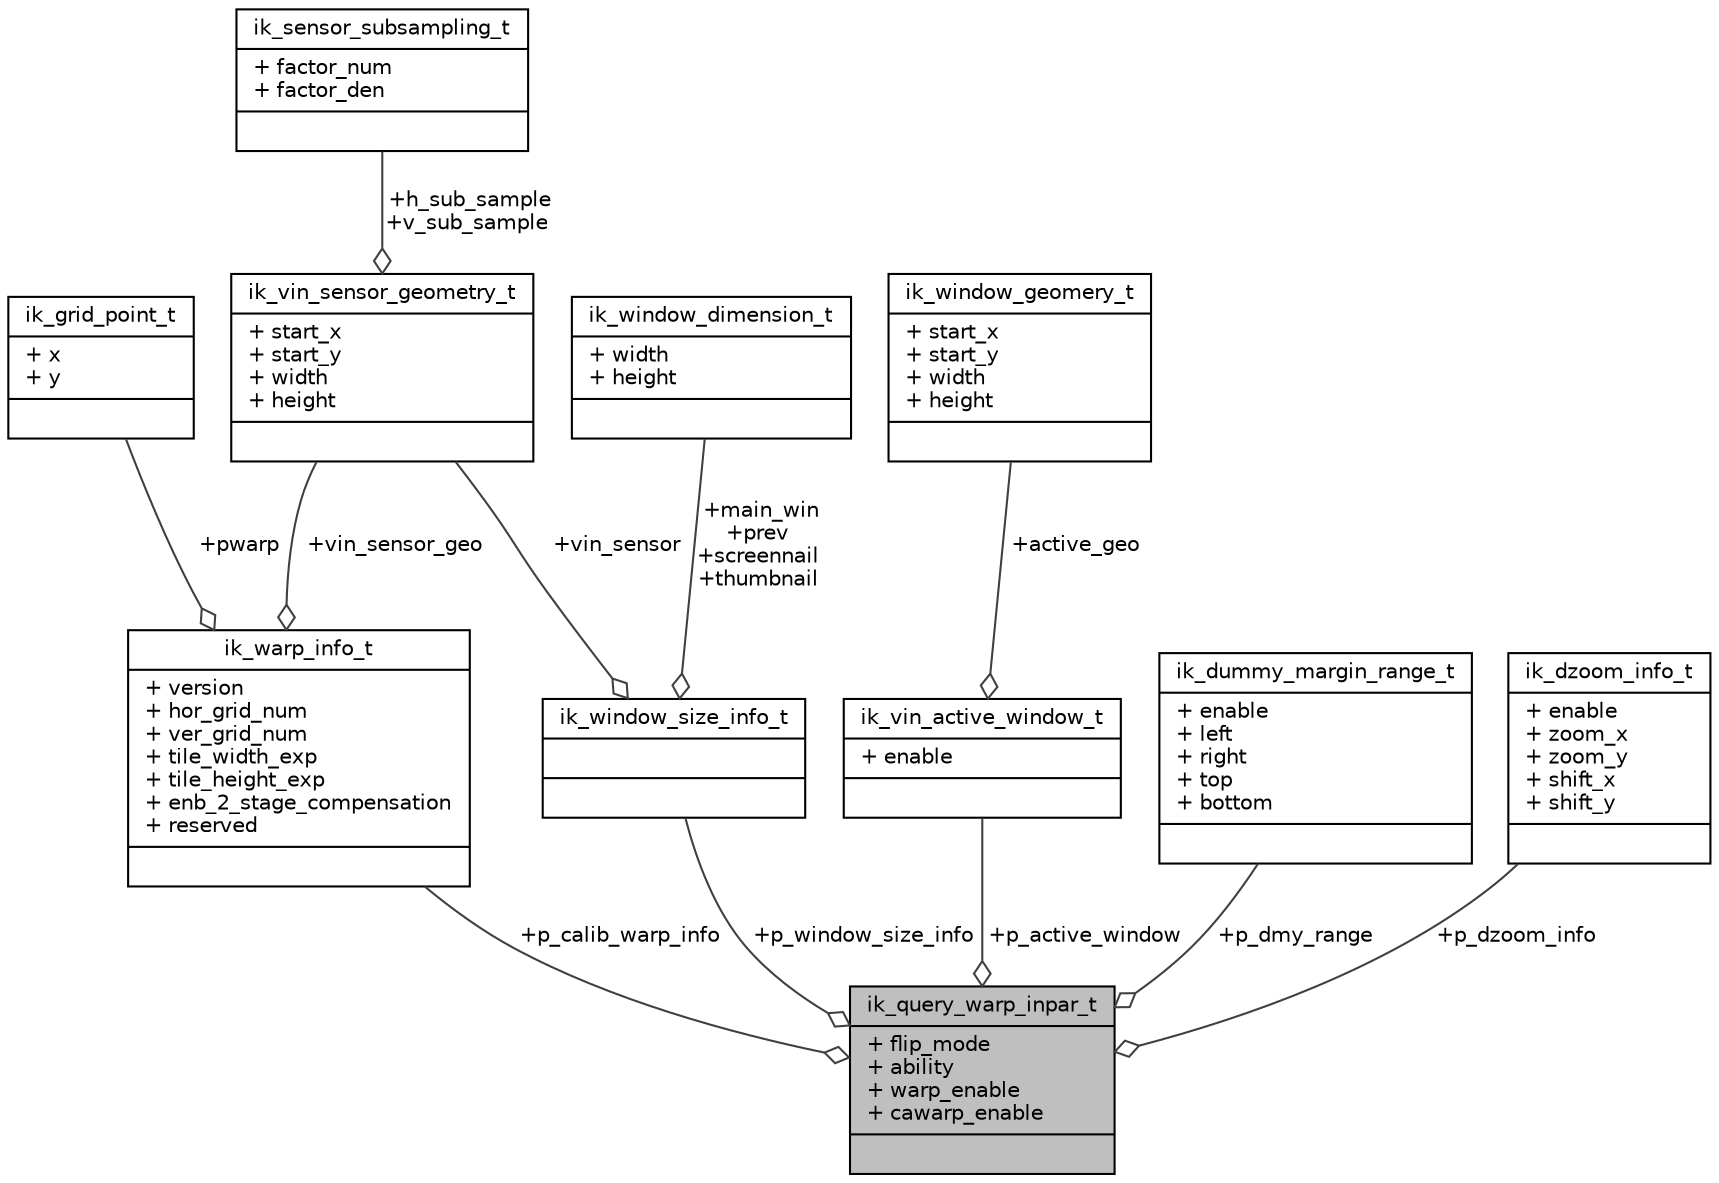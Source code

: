 digraph "ik_query_warp_inpar_t"
{
 // INTERACTIVE_SVG=YES
 // LATEX_PDF_SIZE
  bgcolor="transparent";
  edge [fontname="Helvetica",fontsize="10",labelfontname="Helvetica",labelfontsize="10"];
  node [fontname="Helvetica",fontsize="10",shape=record];
  Node1 [label="{ik_query_warp_inpar_t\n|+ flip_mode\l+ ability\l+ warp_enable\l+ cawarp_enable\l|}",height=0.2,width=0.4,color="black", fillcolor="grey75", style="filled", fontcolor="black",tooltip=" "];
  Node2 -> Node1 [color="grey25",fontsize="10",style="solid",label=" +p_window_size_info" ,arrowhead="odiamond",fontname="Helvetica"];
  Node2 [label="{ik_window_size_info_t\n||}",height=0.2,width=0.4,color="black",URL="$d4/dc8/structik__window__size__info__t.html",tooltip=" "];
  Node3 -> Node2 [color="grey25",fontsize="10",style="solid",label=" +vin_sensor" ,arrowhead="odiamond",fontname="Helvetica"];
  Node3 [label="{ik_vin_sensor_geometry_t\n|+ start_x\l+ start_y\l+ width\l+ height\l|}",height=0.2,width=0.4,color="black",URL="$d2/d80/structik__vin__sensor__geometry__t.html",tooltip=" "];
  Node4 -> Node3 [color="grey25",fontsize="10",style="solid",label=" +h_sub_sample\n+v_sub_sample" ,arrowhead="odiamond",fontname="Helvetica"];
  Node4 [label="{ik_sensor_subsampling_t\n|+ factor_num\l+ factor_den\l|}",height=0.2,width=0.4,color="black",URL="$da/db4/structik__sensor__subsampling__t.html",tooltip=" "];
  Node5 -> Node2 [color="grey25",fontsize="10",style="solid",label=" +main_win\n+prev\n+screennail\n+thumbnail" ,arrowhead="odiamond",fontname="Helvetica"];
  Node5 [label="{ik_window_dimension_t\n|+ width\l+ height\l|}",height=0.2,width=0.4,color="black",URL="$dc/d93/structik__window__dimension__t.html",tooltip=" "];
  Node6 -> Node1 [color="grey25",fontsize="10",style="solid",label=" +p_active_window" ,arrowhead="odiamond",fontname="Helvetica"];
  Node6 [label="{ik_vin_active_window_t\n|+ enable\l|}",height=0.2,width=0.4,color="black",URL="$dd/d85/structik__vin__active__window__t.html",tooltip=" "];
  Node7 -> Node6 [color="grey25",fontsize="10",style="solid",label=" +active_geo" ,arrowhead="odiamond",fontname="Helvetica"];
  Node7 [label="{ik_window_geomery_t\n|+ start_x\l+ start_y\l+ width\l+ height\l|}",height=0.2,width=0.4,color="black",URL="$dd/d48/structik__window__geomery__t.html",tooltip=" "];
  Node8 -> Node1 [color="grey25",fontsize="10",style="solid",label=" +p_dmy_range" ,arrowhead="odiamond",fontname="Helvetica"];
  Node8 [label="{ik_dummy_margin_range_t\n|+ enable\l+ left\l+ right\l+ top\l+ bottom\l|}",height=0.2,width=0.4,color="black",URL="$d5/da5/structik__dummy__margin__range__t.html",tooltip=" "];
  Node9 -> Node1 [color="grey25",fontsize="10",style="solid",label=" +p_dzoom_info" ,arrowhead="odiamond",fontname="Helvetica"];
  Node9 [label="{ik_dzoom_info_t\n|+ enable\l+ zoom_x\l+ zoom_y\l+ shift_x\l+ shift_y\l|}",height=0.2,width=0.4,color="black",URL="$d2/dd1/structik__dzoom__info__t.html",tooltip=" "];
  Node10 -> Node1 [color="grey25",fontsize="10",style="solid",label=" +p_calib_warp_info" ,arrowhead="odiamond",fontname="Helvetica"];
  Node10 [label="{ik_warp_info_t\n|+ version\l+ hor_grid_num\l+ ver_grid_num\l+ tile_width_exp\l+ tile_height_exp\l+ enb_2_stage_compensation\l+ reserved\l|}",height=0.2,width=0.4,color="black",URL="$d8/d3c/structik__warp__info__t.html",tooltip=" "];
  Node3 -> Node10 [color="grey25",fontsize="10",style="solid",label=" +vin_sensor_geo" ,arrowhead="odiamond",fontname="Helvetica"];
  Node11 -> Node10 [color="grey25",fontsize="10",style="solid",label=" +pwarp" ,arrowhead="odiamond",fontname="Helvetica"];
  Node11 [label="{ik_grid_point_t\n|+ x\l+ y\l|}",height=0.2,width=0.4,color="black",URL="$dc/d59/structik__grid__point__t.html",tooltip=" "];
}
